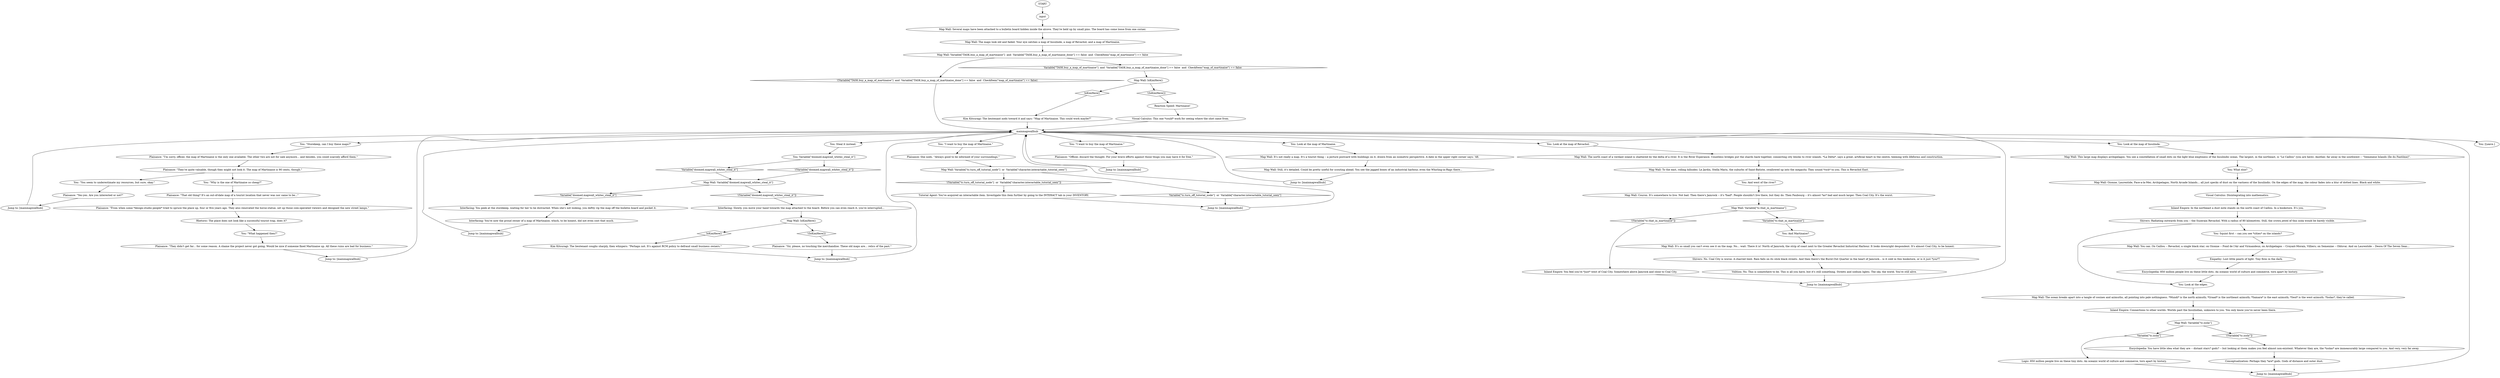 # BOOKSTORE / MAP WALL
# Different maps attached to the wall. Including the Map of Martinaise (fast travel?)
# ==================================================
digraph G {
	  0 [label="START"];
	  1 [label="input"];
	  2 [label="Map Wall: You can. On Caillou -- Revachol, a single black star; on Ozonne -- Fond de l'Air and Virmandeux; on Archipelagos -- Croyant-Morain, Villiers; on Semenine -- Olduvai. And on Laurentide -- Deora Of The Seven Seas..."];
	  3 [label="You: Look at the edges."];
	  4 [label="Map Wall: The maps look old and faded. Your eye catches a map of Insulinde, a map of Revachol, and a map of Martinaise."];
	  5 [label="Interfacing: You peek at the storekeep, waiting for her to be distracted. When she's not looking, you deftly rip the map off the bulletin board and pocket it."];
	  6 [label="Plaisance: \"They didn't get far... for some reason. A shame the project never got going. Would be nice if someone fixed Martinaise up. All these ruins are bad for business.\""];
	  7 [label="Jump to: [mainmapwallhub]"];
	  8 [label="Tutorial Agent: You've acquired an interactable item. Investigate this item further by going to the INTERACT tab in your INVENTORY."];
	  9 [label="You: \"Why is the one of Martinaise so cheap?\""];
	  10 [label="Map Wall: Variable[\"tc.isola\"]"];
	  11 [label="Variable[\"tc.isola\"]", shape=diamond];
	  12 [label="!(Variable[\"tc.isola\"])", shape=diamond];
	  14 [label="Jump to: [mainmapwallhub]"];
	  15 [label="Map Wall: Variable[\"TASK.buy_a_map_of_martinaise\"]  and  Variable[\"TASK.buy_a_map_of_martinaise_done\"] == false  and  CheckItem(\"map_of_martinaise\") == false"];
	  16 [label="Variable[\"TASK.buy_a_map_of_martinaise\"]  and  Variable[\"TASK.buy_a_map_of_martinaise_done\"] == false  and  CheckItem(\"map_of_martinaise\") == false", shape=diamond];
	  17 [label="!(Variable[\"TASK.buy_a_map_of_martinaise\"]  and  Variable[\"TASK.buy_a_map_of_martinaise_done\"] == false  and  CheckItem(\"map_of_martinaise\") == false)", shape=diamond];
	  18 [label="You: And west of the river?"];
	  19 [label="Volition: No. This is somewhere to be. This is all you have, but it's still something. Streets and sodium lights. The sky, the world. You're still alive."];
	  20 [label="You: \"I want to buy the map of Martinaise.\""];
	  21 [label="Empathy: Lost little pearls of light. Tiny fires in the dark."];
	  22 [label="You: And Martinaise?"];
	  23 [label="You: Look at the map of Revachol."];
	  24 [label="Map Wall: It's not really a map. It's a tourist thing -- a picture postcard with buildings on it, drawn from an isometric perspective. A date in the upper right corner says: '48."];
	  25 [label="You: \"What happened then?\""];
	  26 [label="You: Squint first -- can you see *cities* on the islands?"];
	  27 [label="Inland Empire: Connections to other worlds. Worlds past the Insulindian, unknown to you. You only know you've never been there."];
	  28 [label="Shivers: No. Coal City is worse. A charred limb. Rain falls on its slick black streets. And then there's the Burnt-Out Quarter in the heart of Jamrock... is it cold in this bookstore, or is it just *you*?"];
	  29 [label="Map Wall: Several maps have been attached to a bulletin board hidden inside the alcove. They're held up by small pins. The board has come loose from one corner."];
	  30 [label="You: Look at the map of Insulinde."];
	  31 [label="You: \"You seem to underestimate my resources, but sure, okay.\""];
	  32 [label="Map Wall: The ocean breaks apart into a tangle of cosines and azimuths, all pointing into pale nothingness. *Mundi* is the north azimuth; *Graad* is the northeast azimuth; *Samara* is the east azimuth; *Seol* is the west azimuth. *Isolas*, they're called."];
	  33 [label="You: What else?"];
	  34 [label="Jump to: [mainmapwallhub]"];
	  35 [label="Jump to: [mainmapwallhub]"];
	  36 [label="Visual Calculus: This one *could* work for seeing where the shot came from."];
	  37 [label="Map Wall: This large map displays archipelagos. You see a constellation of small dots on the light blue emptiness of the Insulindic ocean. The largest, in the northeast, is \"Le Caillou\" (you are here). Another, far away in the southwest -- \"Semenese Islands (Ile du Fantôme)\"."];
	  38 [label="Kim Kitsuragi: The lieutenant nods toward it and says: \"Map of Martinaise. This could work maybe?\""];
	  39 [label="Conceptualization: Perhaps they *are* gods. Gods of distance and outer dust."];
	  40 [label="Map Wall: It's so small you can't even see it on the map. No... wait. There it is! North of Jamrock, the strip of coast next to the Greater Revachol Industrial Harbour. It looks downright despondent. It's almost Coal City, to be honest."];
	  41 [label="Plaisance: She nods. \"Always good to be informed of your surroundings.\""];
	  42 [label="Plaisance: \"Yes-yes. Are you interested or not?\""];
	  43 [label="Jump to: [mainmapwallhub]"];
	  44 [label="Map Wall: IsKimHere()"];
	  45 [label="IsKimHere()", shape=diamond];
	  46 [label="!(IsKimHere())", shape=diamond];
	  47 [label="Visual Calculus: Disintegrating into mathematics."];
	  48 [label="You: Look at the map of Martinaise."];
	  49 [label="Map Wall: Ozonne, Laurentide, Face-a-la-Mer, Archipelagos, North Arcade Islands... all just specks of dust on the vastness of the Insulindic. On the edges of the map, the colour fades into a blur of dotted lines. Black and white."];
	  50 [label="Kim Kitsuragi: The lieutenant coughs sharply, then whispers: \"Perhaps not. It's against RCM policy to defraud small business owners.\""];
	  51 [label="Plaisance: \"Sir, please, no touching the merchandise. These old maps are... relics of the past.\""];
	  52 [label="Plaisance: \"From when some *design-studio people* tried to spruce the place up, four or five years ago. They also renovated the horse-statue, set up those coin-operated viewers and designed the new street lamps.\""];
	  53 [label="Reaction Speed: Martinaise!"];
	  54 [label="Inland Empire: In the northeast a dust mite stands on the north coast of Caillou. In a bookstore. It's you."];
	  55 [label="Shivers: Radiating outwards from you -- the Suzerain Revachol. With a radius of 80 kilometres. Still, the crown jewel of this isola would be barely visible."];
	  56 [label="Encyclopedia: You have little idea what they are -- distant stars? gods? -- but looking at them makes you feel almost non-existent. Whatever they are, the *isolas* are immeasurably large compared to you. And very, very far away."];
	  57 [label="Map Wall: To the east, rolling hillsides: Le Jardin, Stella Maris, the suburbs of Saint-Batiste, swallowed up into the megacity. They sound *rich* to you. This is Revachol East."];
	  58 [label="Inland Empire: You feel you're *just* west of Coal City. Somewhere above Jamrock and close to Coal City."];
	  59 [label="Map Wall: Variable[\"doomed.mapwall_whitec_steal_it\"]"];
	  60 [label="Variable[\"doomed.mapwall_whitec_steal_it\"]", shape=diamond];
	  61 [label="!(Variable[\"doomed.mapwall_whitec_steal_it\"])", shape=diamond];
	  62 [label="Jump to: [mainmapwallhub]"];
	  63 [label="Encyclopedia: 850 million people live on these little dots. An oceanic world of culture and commerce, torn apart by history."];
	  64 [label="Map Wall: The north coast of a verdant island is shattered by the delta of a river. It is the River Esperance. Countless bridges put the shards back together, connecting city blocks to river islands. *La Delta*, says a great, artificial heart in the centre, teeming with lifeforms and construction."];
	  65 [label="Interfacing: Slowly, you move your hand towards the map attached to the board. Before you can even reach it, you're interrupted..."];
	  66 [label="Plaisance: \"I'm sorry, officer, the map of Martinaise is the only one available. The other two are not for sale anymore... and besides, you could scarcely afford them.\""];
	  67 [label="Rhetoric: The place does not look like a successful tourist trap, does it?"];
	  68 [label="Map Wall: Variable[\"tc.that_in_martinaise\"]"];
	  69 [label="Variable[\"tc.that_in_martinaise\"]", shape=diamond];
	  70 [label="!(Variable[\"tc.that_in_martinaise\"])", shape=diamond];
	  71 [label="You: [Leave.]"];
	  72 [label="Logic: 850 million people live on these tiny dots. An oceanic world of culture and commerce, torn apart by history."];
	  73 [label="You: \"Storekeep, can I buy these maps?\""];
	  74 [label="Map Wall: Couron. It's somewhere to live. Not bad. Then there's Jamrock -- it's *bad*. People shouldn't live there, but they do. Then Faubourg -- it's almost *as* bad and much larger. Then Coal City. It's the worst."];
	  75 [label="You: \"I want to buy the map of Martinaise.\""];
	  76 [label="Map Wall: Variable[\"tc.turn_off_tutorial_node\"]  or  Variable[\"character.interactable_tutorial_seen\"]"];
	  77 [label="Variable[\"tc.turn_off_tutorial_node\"]  or  Variable[\"character.interactable_tutorial_seen\"]", shape=diamond];
	  78 [label="!(Variable[\"tc.turn_off_tutorial_node\"]  or  Variable[\"character.interactable_tutorial_seen\"])", shape=diamond];
	  79 [label="mainmapwallhub"];
	  80 [label="Map Wall: Still, it's detailed. Could be pretty useful for scouting ahead. You see the jagged boxes of an industrial harbour, even the Whirling-in-Rags there..."];
	  81 [label="Plaisance: \"They're quite valuable, though they might not look it. The map of Martinaise is 90 cents, though.\""];
	  82 [label="Plaisance: \"That old thing? It's an out-of-date map of a tourist location that never was nor came to be...\""];
	  83 [label="Jump to: [mainmapwallhub]"];
	  84 [label="Map Wall: IsKimHere()"];
	  85 [label="IsKimHere()", shape=diamond];
	  86 [label="!(IsKimHere())", shape=diamond];
	  87 [label="You: Steal it instead."];
	  88 [label="You: Variable[\"doomed.mapwall_whitec_steal_it\"]"];
	  89 [label="Variable[\"doomed.mapwall_whitec_steal_it\"]", shape=diamond];
	  90 [label="!(Variable[\"doomed.mapwall_whitec_steal_it\"])", shape=diamond];
	  91 [label="Interfacing: You're now the proud owner of a map of Martinaise, which, to be honest, did not even cost that much."];
	  92 [label="Jump to: [mainmapwallhub]"];
	  93 [label="Jump to: [mainmapwallhub]"];
	  94 [label="Plaisance: \"Officer, discard the thought. For your brave efforts against those thugs you may have it for free.\""];
	  0 -> 1
	  1 -> 29
	  2 -> 21
	  3 -> 32
	  4 -> 15
	  5 -> 91
	  6 -> 35
	  7 -> 79
	  8 -> 34
	  9 -> 82
	  10 -> 11
	  10 -> 12
	  11 -> 72
	  12 -> 56
	  14 -> 79
	  15 -> 16
	  15 -> 17
	  16 -> 84
	  17 -> 79
	  18 -> 74
	  19 -> 93
	  20 -> 41
	  21 -> 63
	  22 -> 40
	  23 -> 64
	  24 -> 80
	  25 -> 6
	  26 -> 2
	  27 -> 10
	  28 -> 19
	  29 -> 4
	  30 -> 37
	  31 -> 42
	  32 -> 27
	  33 -> 49
	  34 -> 79
	  35 -> 79
	  36 -> 79
	  37 -> 33
	  38 -> 79
	  39 -> 92
	  40 -> 28
	  41 -> 76
	  42 -> 7
	  43 -> 79
	  44 -> 45
	  44 -> 46
	  45 -> 50
	  46 -> 51
	  47 -> 54
	  48 -> 24
	  49 -> 47
	  50 -> 83
	  51 -> 83
	  52 -> 67
	  53 -> 36
	  54 -> 55
	  55 -> 26
	  55 -> 3
	  56 -> 39
	  57 -> 18
	  58 -> 93
	  59 -> 60
	  59 -> 61
	  60 -> 5
	  61 -> 65
	  62 -> 79
	  63 -> 3
	  64 -> 57
	  65 -> 44
	  66 -> 81
	  67 -> 25
	  68 -> 69
	  68 -> 70
	  69 -> 22
	  70 -> 58
	  72 -> 92
	  73 -> 66
	  74 -> 68
	  75 -> 94
	  76 -> 77
	  76 -> 78
	  77 -> 34
	  78 -> 8
	  79 -> 71
	  79 -> 73
	  79 -> 75
	  79 -> 48
	  79 -> 20
	  79 -> 87
	  79 -> 23
	  79 -> 30
	  80 -> 62
	  81 -> 9
	  81 -> 31
	  82 -> 52
	  83 -> 79
	  84 -> 85
	  84 -> 86
	  85 -> 38
	  86 -> 53
	  87 -> 88
	  88 -> 89
	  88 -> 90
	  89 -> 59
	  90 -> 59
	  91 -> 14
	  92 -> 79
	  93 -> 79
	  94 -> 43
}

